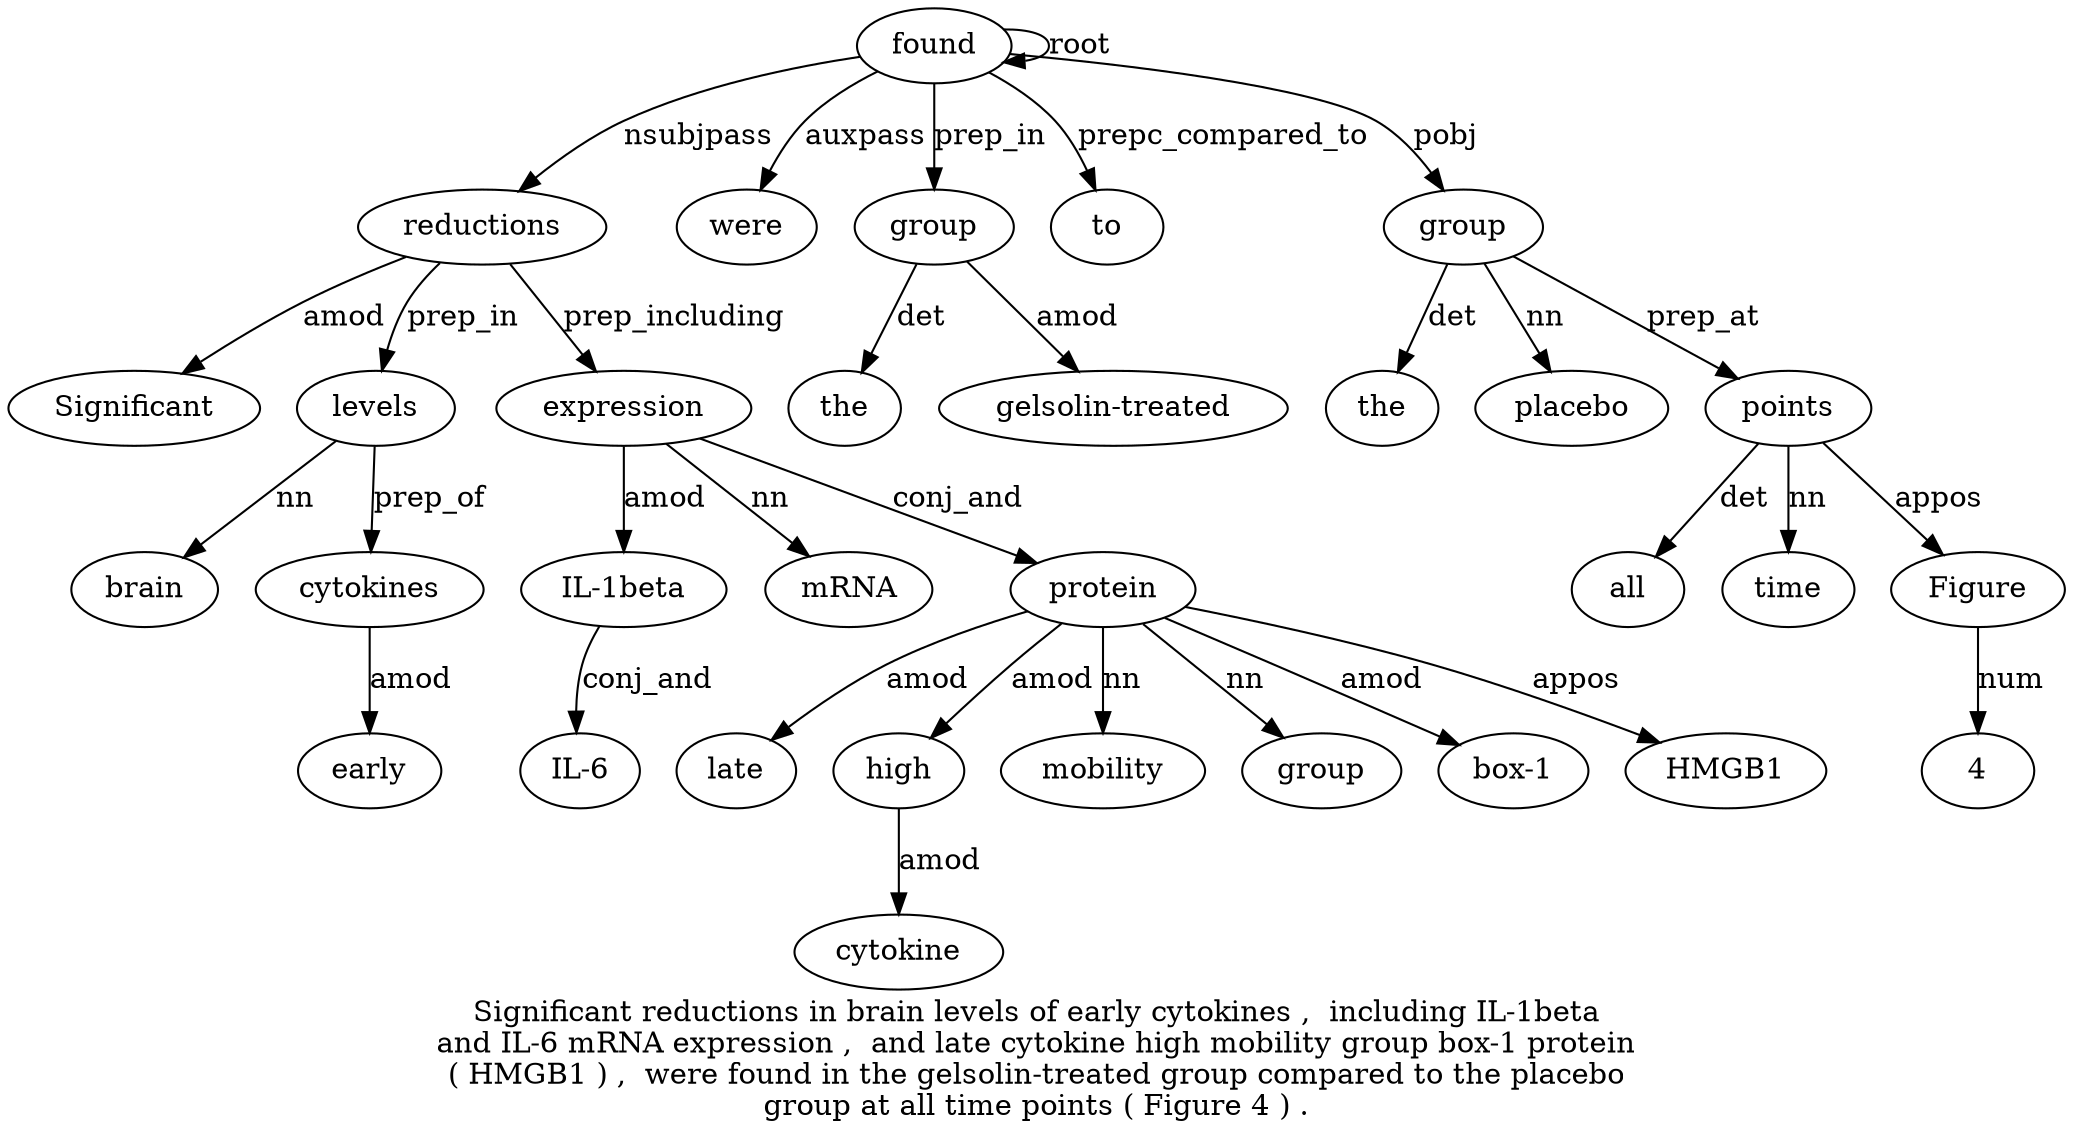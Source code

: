digraph "Significant reductions in brain levels of early cytokines ,  including IL-1beta and IL-6 mRNA expression ,  and late cytokine high mobility group box-1 protein ( HMGB1 ) ,  were found in the gelsolin-treated group compared to the placebo group at all time points ( Figure 4 ) ." {
label="Significant reductions in brain levels of early cytokines ,  including IL-1beta
and IL-6 mRNA expression ,  and late cytokine high mobility group box-1 protein
( HMGB1 ) ,  were found in the gelsolin-treated group compared to the placebo
group at all time points ( Figure 4 ) .";
reductions2 [style=filled, fillcolor=white, label=reductions];
Significant1 [style=filled, fillcolor=white, label=Significant];
reductions2 -> Significant1  [label=amod];
found30 [style=filled, fillcolor=white, label=found];
found30 -> reductions2  [label=nsubjpass];
levels5 [style=filled, fillcolor=white, label=levels];
brain4 [style=filled, fillcolor=white, label=brain];
levels5 -> brain4  [label=nn];
reductions2 -> levels5  [label=prep_in];
cytokines8 [style=filled, fillcolor=white, label=cytokines];
early7 [style=filled, fillcolor=white, label=early];
cytokines8 -> early7  [label=amod];
levels5 -> cytokines8  [label=prep_of];
expression15 [style=filled, fillcolor=white, label=expression];
"IL-1beta" [style=filled, fillcolor=white, label="IL-1beta"];
expression15 -> "IL-1beta"  [label=amod];
"IL-613" [style=filled, fillcolor=white, label="IL-6"];
"IL-1beta" -> "IL-613"  [label=conj_and];
mRNA14 [style=filled, fillcolor=white, label=mRNA];
expression15 -> mRNA14  [label=nn];
reductions2 -> expression15  [label=prep_including];
protein24 [style=filled, fillcolor=white, label=protein];
late18 [style=filled, fillcolor=white, label=late];
protein24 -> late18  [label=amod];
high20 [style=filled, fillcolor=white, label=high];
cytokine19 [style=filled, fillcolor=white, label=cytokine];
high20 -> cytokine19  [label=amod];
protein24 -> high20  [label=amod];
mobility21 [style=filled, fillcolor=white, label=mobility];
protein24 -> mobility21  [label=nn];
group22 [style=filled, fillcolor=white, label=group];
protein24 -> group22  [label=nn];
"box-123" [style=filled, fillcolor=white, label="box-1"];
protein24 -> "box-123"  [label=amod];
expression15 -> protein24  [label=conj_and];
HMGB126 [style=filled, fillcolor=white, label=HMGB1];
protein24 -> HMGB126  [label=appos];
were29 [style=filled, fillcolor=white, label=were];
found30 -> were29  [label=auxpass];
found30 -> found30  [label=root];
group34 [style=filled, fillcolor=white, label=group];
the32 [style=filled, fillcolor=white, label=the];
group34 -> the32  [label=det];
"gelsolin-treated33" [style=filled, fillcolor=white, label="gelsolin-treated"];
group34 -> "gelsolin-treated33"  [label=amod];
found30 -> group34  [label=prep_in];
to36 [style=filled, fillcolor=white, label=to];
found30 -> to36  [label=prepc_compared_to];
group39 [style=filled, fillcolor=white, label=group];
the37 [style=filled, fillcolor=white, label=the];
group39 -> the37  [label=det];
placebo38 [style=filled, fillcolor=white, label=placebo];
group39 -> placebo38  [label=nn];
found30 -> group39  [label=pobj];
points43 [style=filled, fillcolor=white, label=points];
all41 [style=filled, fillcolor=white, label=all];
points43 -> all41  [label=det];
time42 [style=filled, fillcolor=white, label=time];
points43 -> time42  [label=nn];
group39 -> points43  [label=prep_at];
Figure45 [style=filled, fillcolor=white, label=Figure];
points43 -> Figure45  [label=appos];
446 [style=filled, fillcolor=white, label=4];
Figure45 -> 446  [label=num];
}
